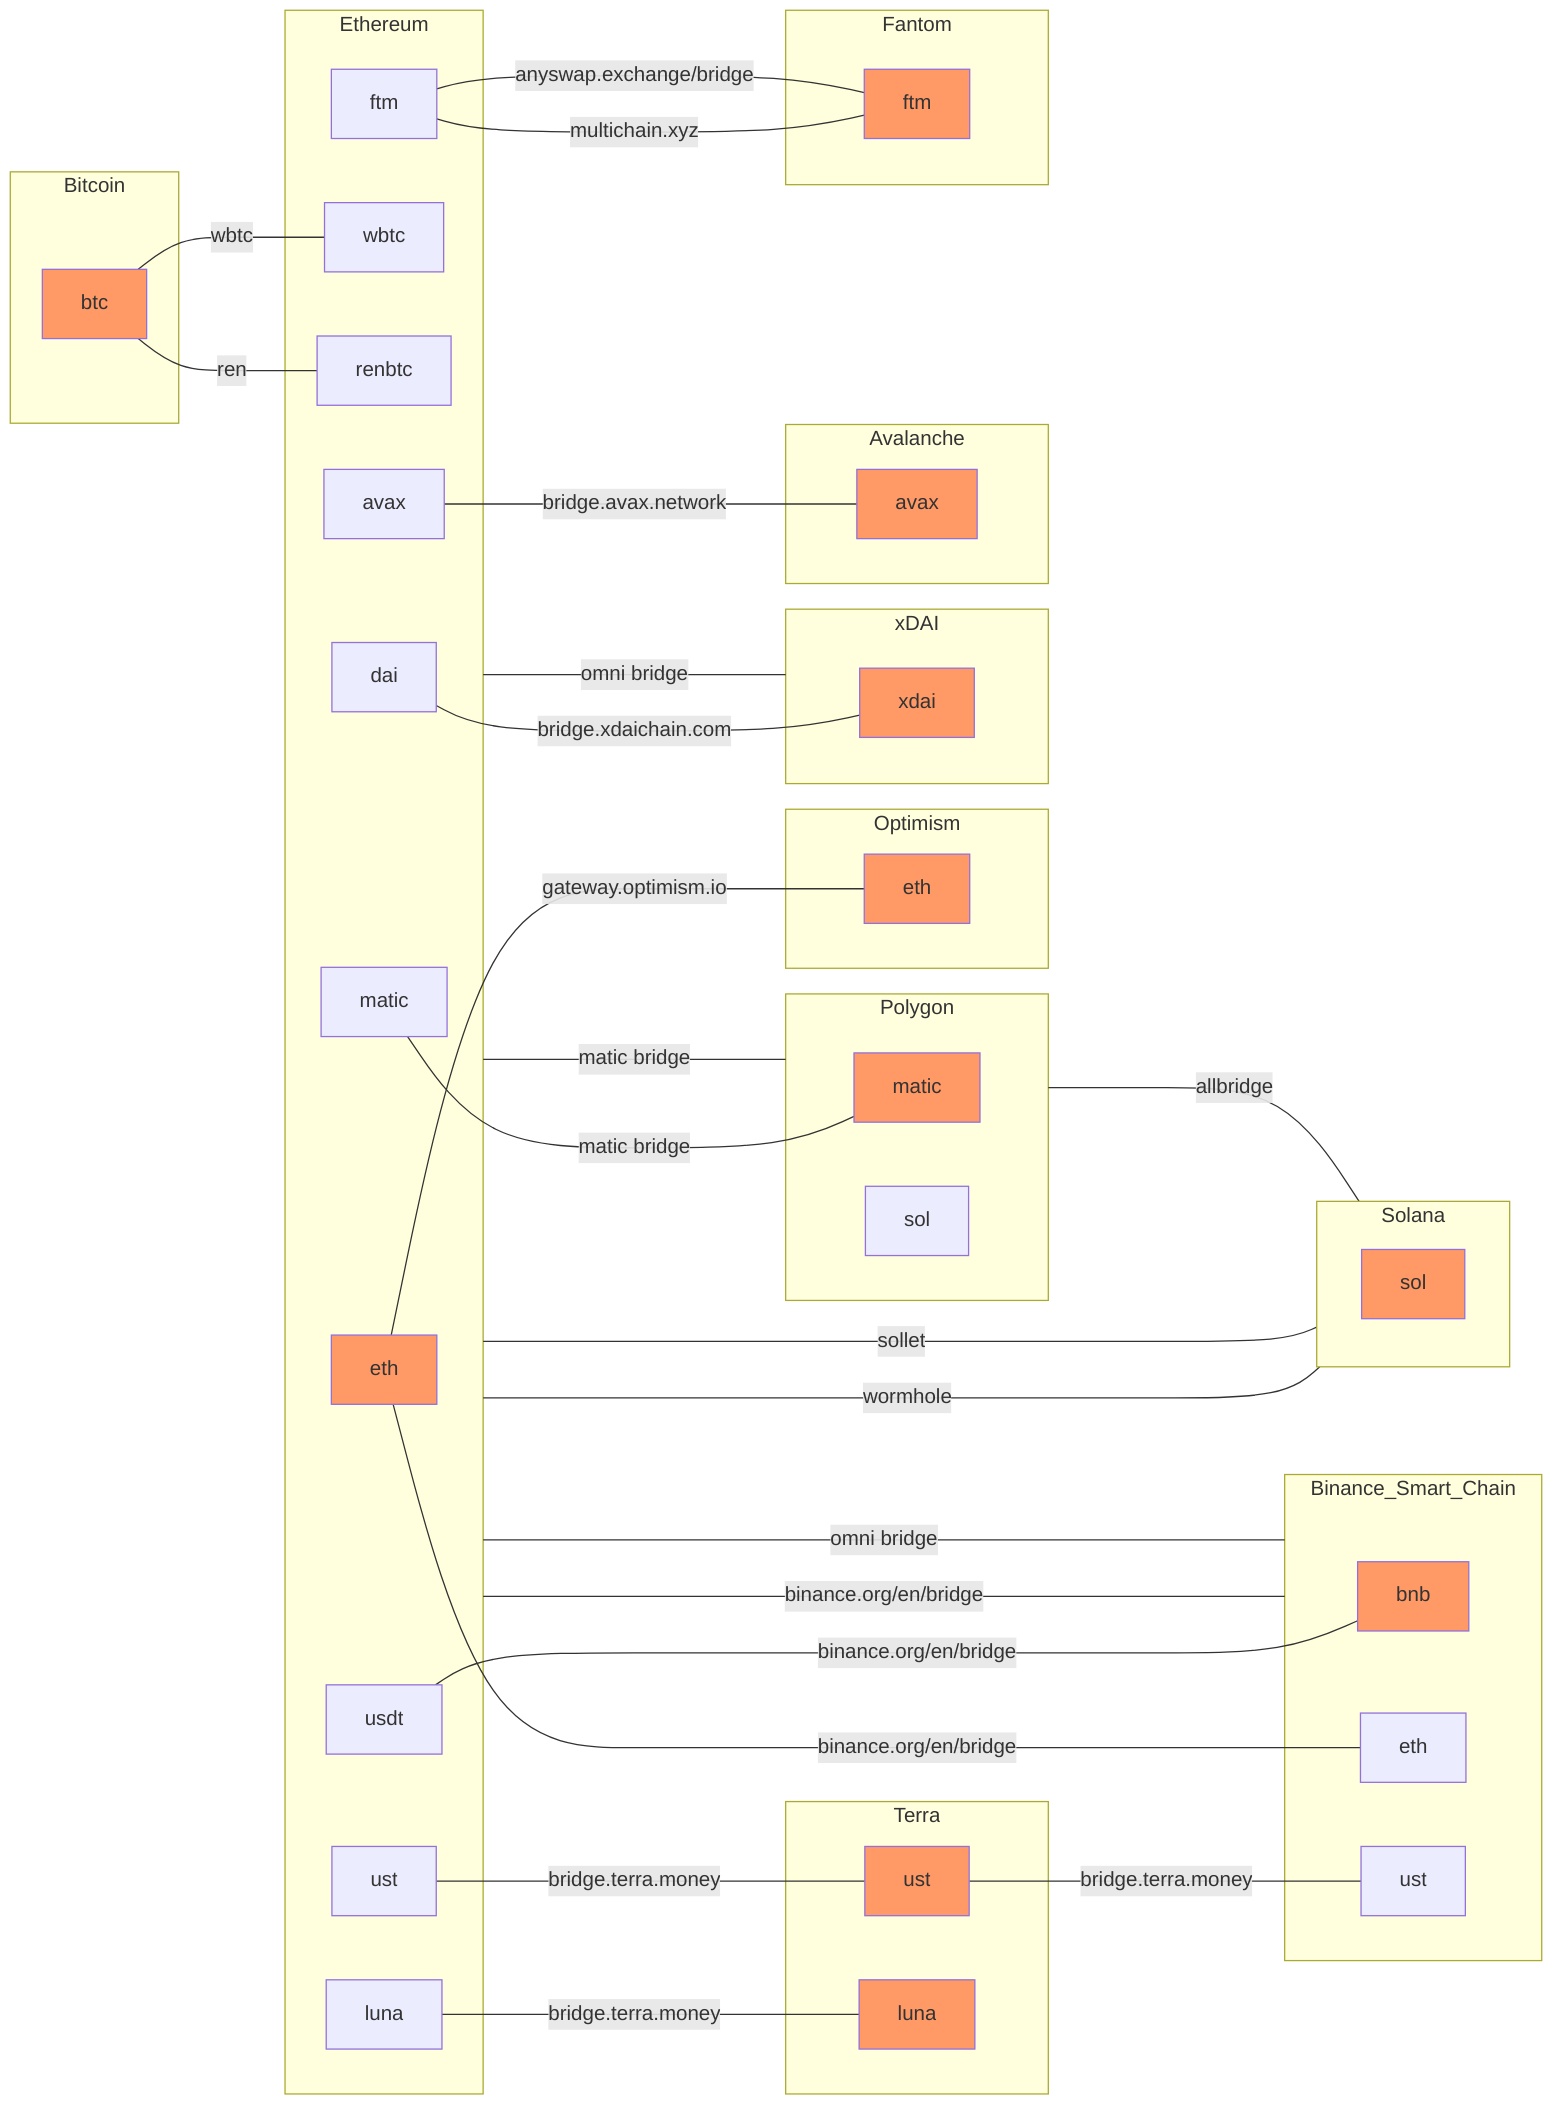 flowchart LR
    classDef native fill:#f96;

    subgraph "Ethereum"
    eth-eth[eth]:::native
    eth-wbtc[wbtc]
    eth-renbtc[renbtc]
    eth-dai[dai]
    eth-ust[ust]
    eth-luna[luna]
    eth-usdt[usdt]
    eth-matic[matic]
    eth-avax[avax]
    eth-ftm[ftm]
    end

    subgraph "Polygon"
    polygon-matic[matic]:::native
    polygon-sol[sol]
    end

    subgraph Binance_Smart_Chain
    bsc-bnb[bnb]:::native
    bsc-eth[eth]
    bsc-ust[ust]
    end

    subgraph "Terra"
    terra-ust[ust]:::native
    terra-luna[luna]:::native
    end

    subgraph "Solana"
    solana-sol[sol]:::native
    end

    subgraph "Bitcoin"
    bitcoin-btc[btc]:::native
    end

    subgraph "Optimism"
    optimism-eth[eth]:::native
    end

    subgraph "xDAI"
    xdai-xdai[xdai]:::native
    end

    subgraph "Avalanche"
    avalanche-avax[avax]:::native
    end

    subgraph "Fantom"
    fantom-ftm[ftm]:::native
    end

    eth-ust ---|"bridge.terra.money"| terra-ust
    eth-luna ---|"bridge.terra.money"| terra-luna
    terra-ust ---|"bridge.terra.money"| bsc-ust

    eth-eth ---|"gateway.optimism.io"| optimism-eth

    eth-avax[avax] ---|"bridge.avax.network"| avalanche-avax

    eth-ftm[ftm] ---|"multichain.xyz"| fantom-ftm
    eth-ftm[ftm] ---|"anyswap.exchange/bridge"| fantom-ftm
    
    eth-dai ---|"bridge.xdaichain.com"| xdai-xdai

    eth-usdt ---|"binance.org/en/bridge"| bsc-bnb
    eth-eth ---|"binance.org/en/bridge"| bsc-eth

    eth-matic ---|"matic bridge"| polygon-matic
    
    bitcoin-btc ---|"ren"| eth-renbtc
    bitcoin-btc ---|"wbtc"| eth-wbtc

    Ethereum ---|"omni bridge"| xDAI
    Ethereum ---|"binance.org/en/bridge"| Binance_Smart_Chain
    Ethereum ---|"omni bridge"| Binance_Smart_Chain
    Ethereum ---|"wormhole"| Solana
    Ethereum ---|"sollet"| Solana
    Ethereum ---|"matic bridge"| Polygon
    Polygon ---|"allbridge"| Solana